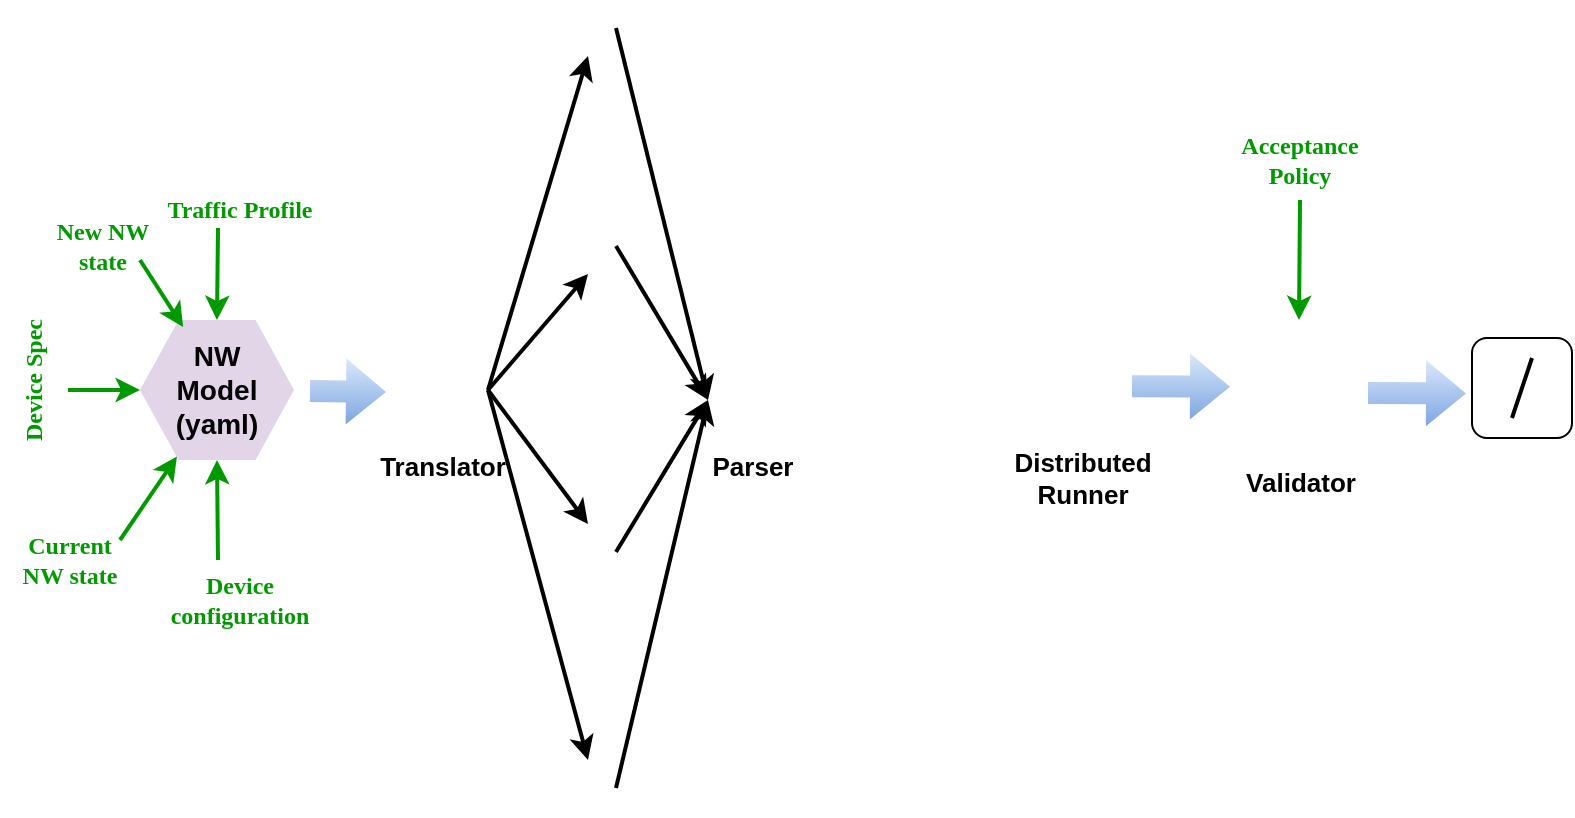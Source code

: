 <mxfile version="13.3.4" type="github">
  <diagram id="h_iw1HLlaXEuXYO7uz63" name="Page-1">
    <mxGraphModel dx="1353" dy="753" grid="1" gridSize="10" guides="1" tooltips="1" connect="1" arrows="1" fold="1" page="1" pageScale="1" pageWidth="850" pageHeight="1100" math="0" shadow="0">
      <root>
        <mxCell id="0" />
        <mxCell id="1" parent="0" />
        <mxCell id="1ZvdBgC_ewjGmu3FpjU8-2" value="&lt;b style=&quot;font-size: 14px&quot;&gt;NW&lt;br&gt;Model&lt;br&gt;(yaml)&lt;br&gt;&lt;/b&gt;" style="shape=hexagon;perimeter=hexagonPerimeter2;whiteSpace=wrap;html=1;fillColor=#e1d5e7;strokeColor=none;" parent="1" vertex="1">
          <mxGeometry x="73" y="360" width="77" height="70" as="geometry" />
        </mxCell>
        <mxCell id="1ZvdBgC_ewjGmu3FpjU8-3" value="" style="endArrow=classic;html=1;entryX=0.5;entryY=0;entryDx=0;entryDy=0;fillColor=#e1d5e7;strokeColor=#009900;strokeWidth=2;exitX=0.39;exitY=0.95;exitDx=0;exitDy=0;exitPerimeter=0;" parent="1" source="1ZvdBgC_ewjGmu3FpjU8-5" target="1ZvdBgC_ewjGmu3FpjU8-2" edge="1">
          <mxGeometry width="50" height="50" relative="1" as="geometry">
            <mxPoint x="123" y="320" as="sourcePoint" />
            <mxPoint x="403" y="360" as="targetPoint" />
          </mxGeometry>
        </mxCell>
        <mxCell id="1ZvdBgC_ewjGmu3FpjU8-5" value="&lt;b&gt;&lt;font face=&quot;Lucida Console&quot; color=&quot;#009900&quot;&gt;Traffic Profile&lt;/font&gt;&lt;/b&gt;" style="text;html=1;strokeColor=none;fillColor=none;align=center;verticalAlign=middle;whiteSpace=wrap;rounded=0;labelBackgroundColor=#ffffff;" parent="1" vertex="1">
          <mxGeometry x="73" y="295" width="100" height="20" as="geometry" />
        </mxCell>
        <mxCell id="1ZvdBgC_ewjGmu3FpjU8-7" value="" style="endArrow=classic;html=1;entryX=0;entryY=0.5;entryDx=0;entryDy=0;fillColor=#e1d5e7;strokeColor=#009900;strokeWidth=2;" parent="1" target="1ZvdBgC_ewjGmu3FpjU8-2" edge="1">
          <mxGeometry width="50" height="50" relative="1" as="geometry">
            <mxPoint x="37" y="395" as="sourcePoint" />
            <mxPoint x="243" y="370" as="targetPoint" />
          </mxGeometry>
        </mxCell>
        <mxCell id="1ZvdBgC_ewjGmu3FpjU8-8" value="&lt;b&gt;&lt;font color=&quot;#009900&quot;&gt;Device Spec&lt;/font&gt;&lt;/b&gt;" style="text;html=1;strokeColor=none;fillColor=none;align=center;verticalAlign=middle;whiteSpace=wrap;rounded=0;rotation=-90;horizontal=1;textDirection=rtl;fontFamily=Tahoma;" parent="1" vertex="1">
          <mxGeometry x="-30" y="380" width="100" height="20" as="geometry" />
        </mxCell>
        <mxCell id="1ZvdBgC_ewjGmu3FpjU8-9" value="" style="endArrow=classic;html=1;entryX=0.5;entryY=1;entryDx=0;entryDy=0;fillColor=#e1d5e7;strokeColor=#009900;strokeWidth=2;" parent="1" target="1ZvdBgC_ewjGmu3FpjU8-2" edge="1">
          <mxGeometry width="50" height="50" relative="1" as="geometry">
            <mxPoint x="112" y="480" as="sourcePoint" />
            <mxPoint x="122.5" y="500" as="targetPoint" />
          </mxGeometry>
        </mxCell>
        <mxCell id="1ZvdBgC_ewjGmu3FpjU8-10" value="&lt;b&gt;&lt;font color=&quot;#009900&quot;&gt;Device configuration&lt;/font&gt;&lt;/b&gt;" style="text;html=1;strokeColor=none;fillColor=none;align=center;verticalAlign=middle;whiteSpace=wrap;rounded=0;fontFamily=Tahoma;" parent="1" vertex="1">
          <mxGeometry x="73" y="490" width="100" height="20" as="geometry" />
        </mxCell>
        <mxCell id="1ZvdBgC_ewjGmu3FpjU8-11" value="" style="endArrow=classic;html=1;entryX=0.24;entryY=0.975;entryDx=0;entryDy=0;fillColor=#e1d5e7;strokeColor=#009900;strokeWidth=2;entryPerimeter=0;" parent="1" target="1ZvdBgC_ewjGmu3FpjU8-2" edge="1">
          <mxGeometry width="50" height="50" relative="1" as="geometry">
            <mxPoint x="63" y="470" as="sourcePoint" />
            <mxPoint x="203" y="440" as="targetPoint" />
          </mxGeometry>
        </mxCell>
        <mxCell id="1ZvdBgC_ewjGmu3FpjU8-12" value="&lt;b&gt;&lt;font color=&quot;#009900&quot;&gt;Current&lt;br&gt;NW state&lt;/font&gt;&lt;br&gt;&lt;/b&gt;" style="text;html=1;strokeColor=none;fillColor=none;align=center;verticalAlign=middle;whiteSpace=wrap;rounded=0;fontFamily=Tahoma;" parent="1" vertex="1">
          <mxGeometry x="3" y="470" width="70" height="20" as="geometry" />
        </mxCell>
        <mxCell id="1ZvdBgC_ewjGmu3FpjU8-13" value="" style="endArrow=classic;html=1;entryX=0.28;entryY=0.05;entryDx=0;entryDy=0;fillColor=#e1d5e7;strokeColor=#009900;strokeWidth=2;entryPerimeter=0;" parent="1" target="1ZvdBgC_ewjGmu3FpjU8-2" edge="1">
          <mxGeometry width="50" height="50" relative="1" as="geometry">
            <mxPoint x="73" y="330" as="sourcePoint" />
            <mxPoint x="72" y="350" as="targetPoint" />
          </mxGeometry>
        </mxCell>
        <mxCell id="1ZvdBgC_ewjGmu3FpjU8-14" value="&lt;font color=&quot;#009900&quot;&gt;&lt;b&gt;New NW&lt;br&gt;state&lt;/b&gt;&lt;/font&gt;" style="text;html=1;strokeColor=none;fillColor=none;align=center;verticalAlign=middle;whiteSpace=wrap;rounded=0;fontFamily=Tahoma;" parent="1" vertex="1">
          <mxGeometry x="10" y="313" width="89" height="20" as="geometry" />
        </mxCell>
        <mxCell id="QXJuXUd36oABe8dMuPUm-5" value="&lt;b&gt;&lt;font style=&quot;font-size: 13px&quot;&gt;Translator&lt;/font&gt;&lt;/b&gt;" style="shape=image;html=1;verticalAlign=top;verticalLabelPosition=bottom;labelBackgroundColor=#ffffff;imageAspect=0;aspect=fixed;image=https://cdn1.iconfinder.com/data/icons/all_google_icons_symbols_by_carlosjj-du/128/translate_robot-lb.png" parent="1" vertex="1">
          <mxGeometry x="200" y="371.5" width="47" height="47" as="geometry" />
        </mxCell>
        <mxCell id="QXJuXUd36oABe8dMuPUm-17" value="" style="endArrow=classic;html=1;strokeWidth=2;entryX=0.5;entryY=1;entryDx=0;entryDy=0;exitX=1;exitY=0.5;exitDx=0;exitDy=0;" parent="1" source="QXJuXUd36oABe8dMuPUm-5" target="eqpOzvrFwR-nhZScROd--2" edge="1">
          <mxGeometry width="50" height="50" relative="1" as="geometry">
            <mxPoint x="317" y="400" as="sourcePoint" />
            <mxPoint x="379" y="210" as="targetPoint" />
          </mxGeometry>
        </mxCell>
        <mxCell id="QXJuXUd36oABe8dMuPUm-23" value="&lt;b style=&quot;font-size: 13px&quot;&gt;Distributed&lt;br&gt;Runner&lt;/b&gt;" style="shape=image;html=1;verticalAlign=top;verticalLabelPosition=bottom;labelBackgroundColor=#ffffff;imageAspect=0;aspect=fixed;image=https://cdn2.iconfinder.com/data/icons/oxygen/48x48/actions/run-build-file.png" parent="1" vertex="1">
          <mxGeometry x="520" y="369" width="48" height="48" as="geometry" />
        </mxCell>
        <mxCell id="QXJuXUd36oABe8dMuPUm-29" value="&lt;b&gt;&lt;font style=&quot;font-size: 13px&quot;&gt;Validator&lt;/font&gt;&lt;/b&gt;" style="shape=image;html=1;verticalAlign=top;verticalLabelPosition=bottom;labelBackgroundColor=#ffffff;imageAspect=0;aspect=fixed;image=https://cdn4.iconfinder.com/data/icons/business-and-marketing-21/32/web_clipboard-128.png" parent="1" vertex="1">
          <mxGeometry x="619" y="360" width="67" height="67" as="geometry" />
        </mxCell>
        <mxCell id="QXJuXUd36oABe8dMuPUm-30" value="" style="shape=flexArrow;endArrow=classic;html=1;strokeWidth=2;fillColor=#dae8fc;strokeColor=none;gradientColor=#7ea6e0;" parent="1" source="QXJuXUd36oABe8dMuPUm-23" target="QXJuXUd36oABe8dMuPUm-29" edge="1">
          <mxGeometry width="50" height="50" relative="1" as="geometry">
            <mxPoint x="572" y="392.5" as="sourcePoint" />
            <mxPoint x="619" y="392.5" as="targetPoint" />
          </mxGeometry>
        </mxCell>
        <mxCell id="QXJuXUd36oABe8dMuPUm-35" value="&lt;b&gt;&lt;font face=&quot;Lucida Console&quot; color=&quot;#009900&quot;&gt;Acceptance&lt;br&gt;Policy&lt;br&gt;&lt;/font&gt;&lt;/b&gt;" style="text;html=1;strokeColor=none;fillColor=none;align=center;verticalAlign=middle;whiteSpace=wrap;rounded=0;labelBackgroundColor=#ffffff;" parent="1" vertex="1">
          <mxGeometry x="602.5" y="270" width="100" height="20" as="geometry" />
        </mxCell>
        <mxCell id="QXJuXUd36oABe8dMuPUm-36" value="" style="endArrow=classic;html=1;fillColor=#e1d5e7;strokeColor=#009900;strokeWidth=2;entryX=0.5;entryY=0;entryDx=0;entryDy=0;" parent="1" target="QXJuXUd36oABe8dMuPUm-29" edge="1">
          <mxGeometry width="50" height="50" relative="1" as="geometry">
            <mxPoint x="653" y="300" as="sourcePoint" />
            <mxPoint x="652" y="370" as="targetPoint" />
          </mxGeometry>
        </mxCell>
        <mxCell id="QXJuXUd36oABe8dMuPUm-37" value="" style="shape=flexArrow;endArrow=classic;html=1;strokeWidth=2;fillColor=#dae8fc;strokeColor=none;gradientColor=#7ea6e0;" parent="1" edge="1">
          <mxGeometry width="50" height="50" relative="1" as="geometry">
            <mxPoint x="686" y="396.501" as="sourcePoint" />
            <mxPoint x="737" y="396.736" as="targetPoint" />
          </mxGeometry>
        </mxCell>
        <mxCell id="QXJuXUd36oABe8dMuPUm-38" value="" style="shape=image;html=1;verticalAlign=top;verticalLabelPosition=bottom;labelBackgroundColor=#ffffff;imageAspect=0;aspect=fixed;image=https://cdn2.iconfinder.com/data/icons/flavour/check.png;fontFamily=Tahoma;" parent="1" vertex="1">
          <mxGeometry x="739" y="381" width="23" height="23" as="geometry" />
        </mxCell>
        <mxCell id="QXJuXUd36oABe8dMuPUm-41" value="" style="shape=image;html=1;verticalAlign=top;verticalLabelPosition=bottom;labelBackgroundColor=#ffffff;imageAspect=0;aspect=fixed;image=https://cdn4.iconfinder.com/data/icons/icocentre-free-icons/114/f-cross_256-128.png;fontFamily=Tahoma;" parent="1" vertex="1">
          <mxGeometry x="769" y="387" width="18" height="18" as="geometry" />
        </mxCell>
        <mxCell id="QXJuXUd36oABe8dMuPUm-42" value="" style="endArrow=none;html=1;strokeColor=#000000;strokeWidth=2;fontFamily=Tahoma;" parent="1" edge="1">
          <mxGeometry width="50" height="50" relative="1" as="geometry">
            <mxPoint x="759" y="409" as="sourcePoint" />
            <mxPoint x="769" y="379" as="targetPoint" />
          </mxGeometry>
        </mxCell>
        <mxCell id="QXJuXUd36oABe8dMuPUm-44" value="" style="rounded=1;whiteSpace=wrap;html=1;labelBackgroundColor=#CCCCCC;fontFamily=Tahoma;fillColor=none;" parent="1" vertex="1">
          <mxGeometry x="739" y="369" width="50" height="50" as="geometry" />
        </mxCell>
        <mxCell id="eqpOzvrFwR-nhZScROd--1" value="" style="shape=image;html=1;verticalAlign=top;verticalLabelPosition=bottom;labelBackgroundColor=#ffffff;imageAspect=0;aspect=fixed;image=https://cdn1.iconfinder.com/data/icons/CrystalClear/128x128/mimetypes/source_cpp.png" parent="1" vertex="1">
          <mxGeometry x="430" y="200" width="28" height="28" as="geometry" />
        </mxCell>
        <mxCell id="eqpOzvrFwR-nhZScROd--2" value="" style="shape=image;html=1;verticalAlign=top;verticalLabelPosition=bottom;labelBackgroundColor=#ffffff;imageAspect=0;aspect=fixed;image=https://cdn1.iconfinder.com/data/icons/hawcons/32/699749-icon-103-document-file-yml-128.png" parent="1" vertex="1">
          <mxGeometry x="283" y="200" width="28" height="28" as="geometry" />
        </mxCell>
        <mxCell id="eqpOzvrFwR-nhZScROd--3" value="" style="shape=image;html=1;verticalAlign=top;verticalLabelPosition=bottom;labelBackgroundColor=#ffffff;imageAspect=0;aspect=fixed;image=https://cdn1.iconfinder.com/data/icons/hawcons/32/699749-icon-103-document-file-yml-128.png" parent="1" vertex="1">
          <mxGeometry x="283" y="309" width="28" height="28" as="geometry" />
        </mxCell>
        <mxCell id="eqpOzvrFwR-nhZScROd--4" value="" style="shape=image;html=1;verticalAlign=top;verticalLabelPosition=bottom;labelBackgroundColor=#ffffff;imageAspect=0;aspect=fixed;image=https://cdn1.iconfinder.com/data/icons/hawcons/32/699749-icon-103-document-file-yml-128.png" parent="1" vertex="1">
          <mxGeometry x="283" y="462" width="28" height="28" as="geometry" />
        </mxCell>
        <mxCell id="eqpOzvrFwR-nhZScROd--5" value="" style="shape=image;html=1;verticalAlign=top;verticalLabelPosition=bottom;labelBackgroundColor=#ffffff;imageAspect=0;aspect=fixed;image=https://cdn1.iconfinder.com/data/icons/hawcons/32/699749-icon-103-document-file-yml-128.png" parent="1" vertex="1">
          <mxGeometry x="283" y="580" width="28" height="28" as="geometry" />
        </mxCell>
        <mxCell id="eqpOzvrFwR-nhZScROd--6" value="" style="shape=image;html=1;verticalAlign=top;verticalLabelPosition=bottom;labelBackgroundColor=#ffffff;imageAspect=0;aspect=fixed;image=https://cdn1.iconfinder.com/data/icons/CrystalClear/128x128/mimetypes/source_cpp.png" parent="1" vertex="1">
          <mxGeometry x="430" y="305" width="28" height="28" as="geometry" />
        </mxCell>
        <mxCell id="eqpOzvrFwR-nhZScROd--7" value="" style="shape=image;html=1;verticalAlign=top;verticalLabelPosition=bottom;labelBackgroundColor=#ffffff;imageAspect=0;aspect=fixed;image=https://cdn1.iconfinder.com/data/icons/CrystalClear/128x128/mimetypes/source_cpp.png" parent="1" vertex="1">
          <mxGeometry x="430" y="419" width="28" height="28" as="geometry" />
        </mxCell>
        <mxCell id="eqpOzvrFwR-nhZScROd--8" value="" style="shape=image;html=1;verticalAlign=top;verticalLabelPosition=bottom;labelBackgroundColor=#ffffff;imageAspect=0;aspect=fixed;image=https://cdn1.iconfinder.com/data/icons/CrystalClear/128x128/mimetypes/source_cpp.png" parent="1" vertex="1">
          <mxGeometry x="430" y="580" width="28" height="28" as="geometry" />
        </mxCell>
        <mxCell id="eqpOzvrFwR-nhZScROd--10" value="" style="endArrow=classic;html=1;strokeWidth=2;exitX=1;exitY=0.5;exitDx=0;exitDy=0;entryX=0.5;entryY=1;entryDx=0;entryDy=0;" parent="1" source="QXJuXUd36oABe8dMuPUm-5" target="eqpOzvrFwR-nhZScROd--3" edge="1">
          <mxGeometry width="50" height="50" relative="1" as="geometry">
            <mxPoint x="400" y="400" as="sourcePoint" />
            <mxPoint x="450" y="350" as="targetPoint" />
          </mxGeometry>
        </mxCell>
        <mxCell id="eqpOzvrFwR-nhZScROd--11" value="" style="endArrow=classic;html=1;strokeWidth=2;exitX=1;exitY=0.5;exitDx=0;exitDy=0;entryX=0.5;entryY=0;entryDx=0;entryDy=0;" parent="1" source="QXJuXUd36oABe8dMuPUm-5" target="eqpOzvrFwR-nhZScROd--4" edge="1">
          <mxGeometry width="50" height="50" relative="1" as="geometry">
            <mxPoint x="400" y="400" as="sourcePoint" />
            <mxPoint x="450" y="350" as="targetPoint" />
          </mxGeometry>
        </mxCell>
        <mxCell id="eqpOzvrFwR-nhZScROd--12" value="" style="endArrow=classic;html=1;strokeWidth=2;exitX=1;exitY=0.5;exitDx=0;exitDy=0;entryX=0.5;entryY=0;entryDx=0;entryDy=0;" parent="1" source="QXJuXUd36oABe8dMuPUm-5" target="eqpOzvrFwR-nhZScROd--5" edge="1">
          <mxGeometry width="50" height="50" relative="1" as="geometry">
            <mxPoint x="400" y="400" as="sourcePoint" />
            <mxPoint x="450" y="350" as="targetPoint" />
          </mxGeometry>
        </mxCell>
        <mxCell id="eqpOzvrFwR-nhZScROd--14" value="" style="endArrow=classic;html=1;strokeWidth=2;exitX=1;exitY=0.5;exitDx=0;exitDy=0;entryX=0;entryY=0.5;entryDx=0;entryDy=0;" parent="1" source="eqpOzvrFwR-nhZScROd--2" edge="1">
          <mxGeometry width="50" height="50" relative="1" as="geometry">
            <mxPoint x="400" y="400" as="sourcePoint" />
            <mxPoint x="357" y="400" as="targetPoint" />
          </mxGeometry>
        </mxCell>
        <mxCell id="eqpOzvrFwR-nhZScROd--15" value="" style="endArrow=classic;html=1;strokeWidth=2;exitX=1;exitY=0.5;exitDx=0;exitDy=0;entryX=0;entryY=0.5;entryDx=0;entryDy=0;" parent="1" source="eqpOzvrFwR-nhZScROd--3" edge="1">
          <mxGeometry width="50" height="50" relative="1" as="geometry">
            <mxPoint x="400" y="400" as="sourcePoint" />
            <mxPoint x="357" y="400" as="targetPoint" />
          </mxGeometry>
        </mxCell>
        <mxCell id="eqpOzvrFwR-nhZScROd--16" value="" style="endArrow=classic;html=1;strokeWidth=2;exitX=1;exitY=0.5;exitDx=0;exitDy=0;entryX=0;entryY=0.5;entryDx=0;entryDy=0;" parent="1" source="eqpOzvrFwR-nhZScROd--4" edge="1">
          <mxGeometry width="50" height="50" relative="1" as="geometry">
            <mxPoint x="400" y="400" as="sourcePoint" />
            <mxPoint x="357" y="400" as="targetPoint" />
          </mxGeometry>
        </mxCell>
        <mxCell id="eqpOzvrFwR-nhZScROd--17" value="" style="endArrow=classic;html=1;strokeWidth=2;exitX=1;exitY=0.5;exitDx=0;exitDy=0;entryX=0;entryY=0.5;entryDx=0;entryDy=0;" parent="1" source="eqpOzvrFwR-nhZScROd--5" edge="1">
          <mxGeometry width="50" height="50" relative="1" as="geometry">
            <mxPoint x="400" y="400" as="sourcePoint" />
            <mxPoint x="357" y="400" as="targetPoint" />
          </mxGeometry>
        </mxCell>
        <mxCell id="t9fEwImAsKrOZk9uo44y-1" value="&lt;b&gt;&lt;font style=&quot;font-size: 13px&quot;&gt;Parser&lt;/font&gt;&lt;/b&gt;" style="shape=image;html=1;verticalAlign=top;verticalLabelPosition=bottom;labelBackgroundColor=#ffffff;imageAspect=0;aspect=fixed;image=https://cdn2.iconfinder.com/data/icons/flat-ui-free/128/Infinity-Loop.png" parent="1" vertex="1">
          <mxGeometry x="360" y="381" width="38" height="38" as="geometry" />
        </mxCell>
        <mxCell id="sUKjDP0TstNJ9muJFRgK-1" value="" style="shape=flexArrow;endArrow=classic;html=1;strokeWidth=2;fillColor=#dae8fc;strokeColor=none;gradientColor=#7ea6e0;" edge="1" parent="1">
          <mxGeometry width="50" height="50" relative="1" as="geometry">
            <mxPoint x="157" y="395.501" as="sourcePoint" />
            <mxPoint x="197" y="396" as="targetPoint" />
          </mxGeometry>
        </mxCell>
      </root>
    </mxGraphModel>
  </diagram>
</mxfile>
